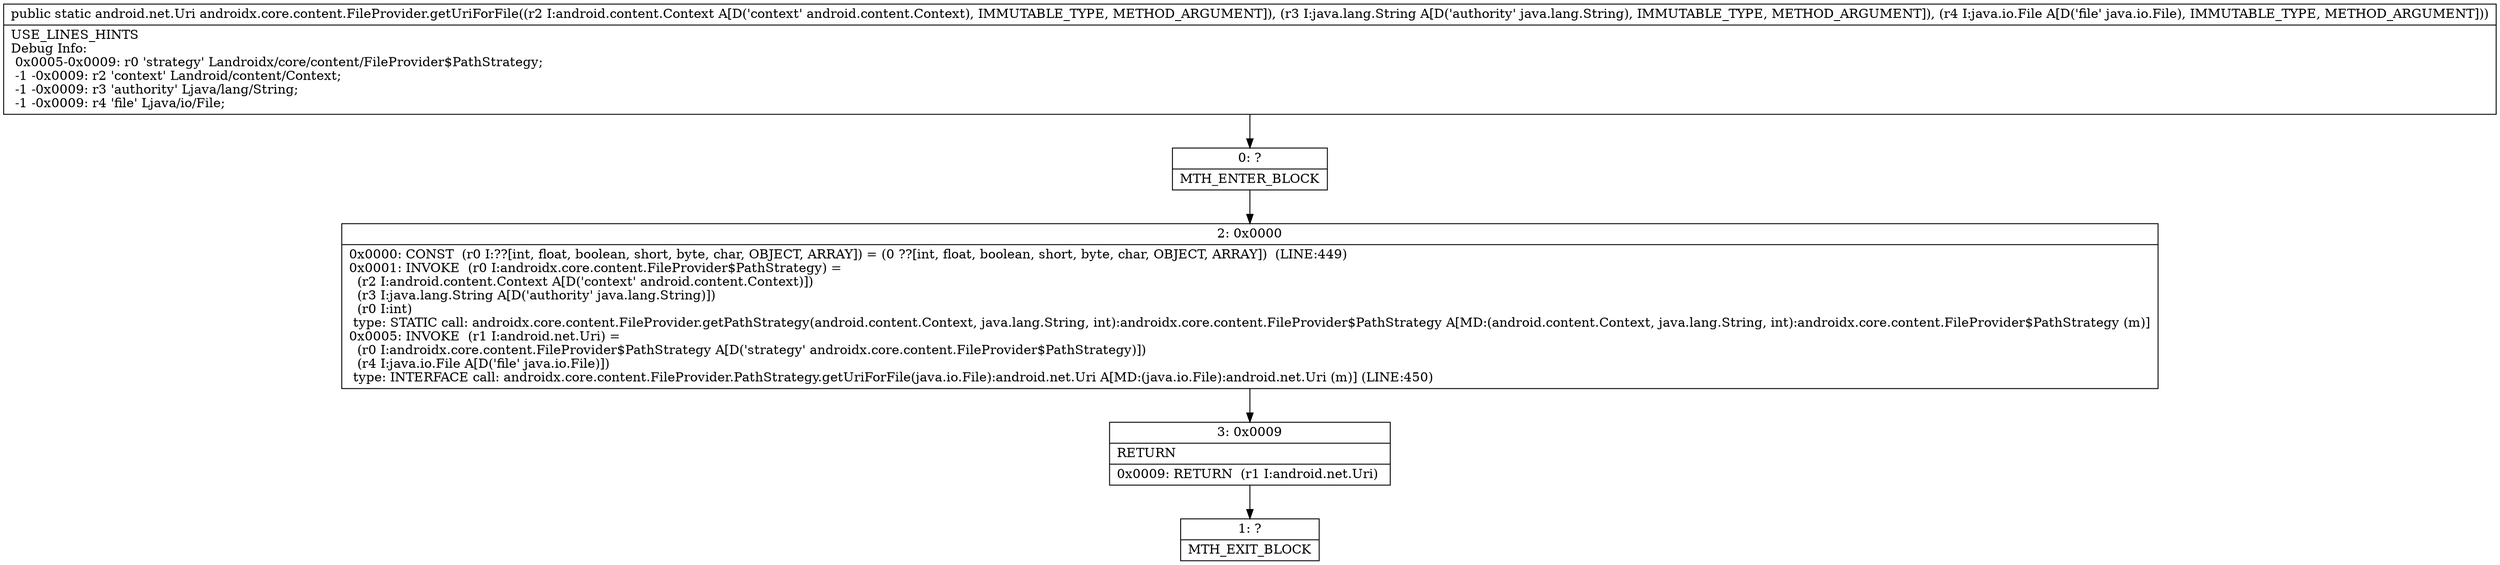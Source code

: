 digraph "CFG forandroidx.core.content.FileProvider.getUriForFile(Landroid\/content\/Context;Ljava\/lang\/String;Ljava\/io\/File;)Landroid\/net\/Uri;" {
Node_0 [shape=record,label="{0\:\ ?|MTH_ENTER_BLOCK\l}"];
Node_2 [shape=record,label="{2\:\ 0x0000|0x0000: CONST  (r0 I:??[int, float, boolean, short, byte, char, OBJECT, ARRAY]) = (0 ??[int, float, boolean, short, byte, char, OBJECT, ARRAY])  (LINE:449)\l0x0001: INVOKE  (r0 I:androidx.core.content.FileProvider$PathStrategy) = \l  (r2 I:android.content.Context A[D('context' android.content.Context)])\l  (r3 I:java.lang.String A[D('authority' java.lang.String)])\l  (r0 I:int)\l type: STATIC call: androidx.core.content.FileProvider.getPathStrategy(android.content.Context, java.lang.String, int):androidx.core.content.FileProvider$PathStrategy A[MD:(android.content.Context, java.lang.String, int):androidx.core.content.FileProvider$PathStrategy (m)]\l0x0005: INVOKE  (r1 I:android.net.Uri) = \l  (r0 I:androidx.core.content.FileProvider$PathStrategy A[D('strategy' androidx.core.content.FileProvider$PathStrategy)])\l  (r4 I:java.io.File A[D('file' java.io.File)])\l type: INTERFACE call: androidx.core.content.FileProvider.PathStrategy.getUriForFile(java.io.File):android.net.Uri A[MD:(java.io.File):android.net.Uri (m)] (LINE:450)\l}"];
Node_3 [shape=record,label="{3\:\ 0x0009|RETURN\l|0x0009: RETURN  (r1 I:android.net.Uri) \l}"];
Node_1 [shape=record,label="{1\:\ ?|MTH_EXIT_BLOCK\l}"];
MethodNode[shape=record,label="{public static android.net.Uri androidx.core.content.FileProvider.getUriForFile((r2 I:android.content.Context A[D('context' android.content.Context), IMMUTABLE_TYPE, METHOD_ARGUMENT]), (r3 I:java.lang.String A[D('authority' java.lang.String), IMMUTABLE_TYPE, METHOD_ARGUMENT]), (r4 I:java.io.File A[D('file' java.io.File), IMMUTABLE_TYPE, METHOD_ARGUMENT]))  | USE_LINES_HINTS\lDebug Info:\l  0x0005\-0x0009: r0 'strategy' Landroidx\/core\/content\/FileProvider$PathStrategy;\l  \-1 \-0x0009: r2 'context' Landroid\/content\/Context;\l  \-1 \-0x0009: r3 'authority' Ljava\/lang\/String;\l  \-1 \-0x0009: r4 'file' Ljava\/io\/File;\l}"];
MethodNode -> Node_0;Node_0 -> Node_2;
Node_2 -> Node_3;
Node_3 -> Node_1;
}


